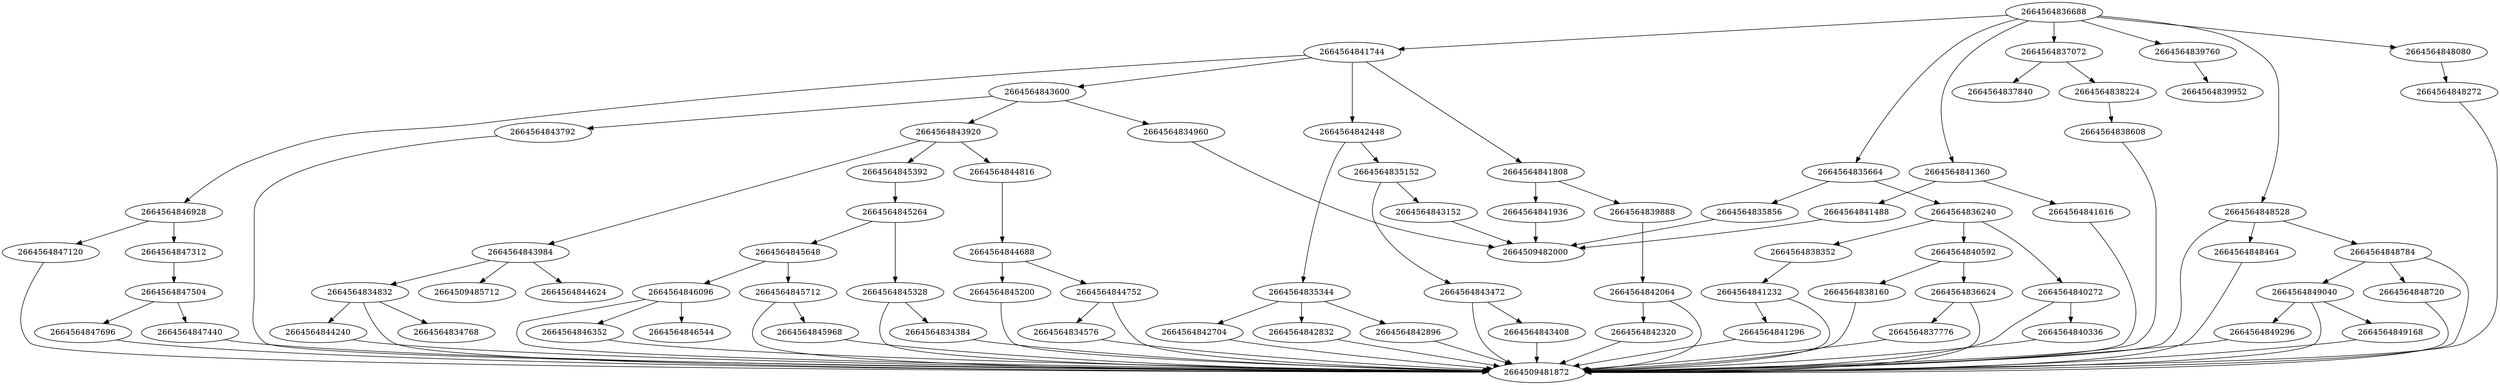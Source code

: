 strict digraph {
2664564835344 [type=Call];
2664564835856 [type=Name];
2664564839952 [type=Constant];
2664564841488 [type=Name];
2664564849168 [type=Name];
2664564846096 [type=Subscript];
2664564847120 [type=Name];
2664564834832 [type=Subscript];
2664509482000 [type=Store];
2664564847696 [type=Name];
2664564843600 [type=For];
2664564842064 [type=Attribute];
2664564834384 [type=Name];
2664564848720 [type=Name];
2664564844624 [type=Constant];
2664564845648 [type=Call];
2664564848272 [type=Name];
2664564848784 [type=Subscript];
2664564840592 [type=Call];
2664564844688 [type=Call];
2664564849296 [type=Name];
2664564845200 [type=Name];
2664564841616 [type=List];
2664564845712 [type=Attribute];
2664509485712 [type=Eq];
2664564834960 [type=Name];
2664564847312 [type=Expr];
2664564838608 [type=Name];
2664564842704 [type=Name];
2664564844240 [type=Name];
2664564844752 [type=Attribute];
2664564837072 [type=arguments];
2664564845264 [type=Call];
2664564836688 [type=FunctionDef];
2664509481872 [type=Load];
2664564843920 [type=If];
2664564841232 [type=Attribute];
2664564836624 [type=Attribute];
2664564844816 [type=Expr];
2664564845328 [type=Attribute];
2664564841744 [type=Try];
2664564838160 [type=Name];
2664564846352 [type=Name];
2664564834576 [type=Name];
2664564843792 [type=Name];
2664564842320 [type=Name];
2664564842832 [type=Name];
2664564835152 [type=Assign];
2664564835664 [type=Assign];
2664564846928 [type=ExceptHandler];
2664564847440 [type=Name];
2664564838224 [type=arg];
2664564839760 [type=Expr];
2664564848464 [type=Name];
2664564840272 [type=Attribute];
2664564841296 [type=Name];
2664564841808 [type=Assign];
2664564840336 [type=Name];
2664564848528 [type=Subscript];
2664564837776 [type=Name];
2664564845968 [type=Name];
2664564836240 [type=Call];
2664564849040 [type=Tuple];
2664564841360 [type=Assign];
2664564842896 [type=Name];
2664564847504 [type=Call];
2664564843408 [type=Name];
2664564846544 [type=Constant];
2664564834768 [type=Constant];
2664564843472 [type=List];
2664564839888 [type=Call];
2664564848080 [type=Return];
2664564842448 [type=If];
2664564843984 [type=Compare];
2664564838352 [type=keyword];
2664564837840 [type=arg];
2664564841936 [type=Name];
2664564843152 [type=Name];
2664564845392 [type=Expr];
2664564835344 -> 2664564842704;
2664564835344 -> 2664564842896;
2664564835344 -> 2664564842832;
2664564835856 -> 2664509482000;
2664564841488 -> 2664509482000;
2664564849168 -> 2664509481872;
2664564846096 -> 2664564846352;
2664564846096 -> 2664564846544;
2664564846096 -> 2664509481872;
2664564847120 -> 2664509481872;
2664564834832 -> 2664564844240;
2664564834832 -> 2664564834768;
2664564834832 -> 2664509481872;
2664564847696 -> 2664509481872;
2664564843600 -> 2664564834960;
2664564843600 -> 2664564843792;
2664564843600 -> 2664564843920;
2664564842064 -> 2664564842320;
2664564842064 -> 2664509481872;
2664564834384 -> 2664509481872;
2664564848720 -> 2664509481872;
2664564845648 -> 2664564845712;
2664564845648 -> 2664564846096;
2664564848272 -> 2664509481872;
2664564848784 -> 2664564848720;
2664564848784 -> 2664564849040;
2664564848784 -> 2664509481872;
2664564840592 -> 2664564836624;
2664564840592 -> 2664564838160;
2664564844688 -> 2664564844752;
2664564844688 -> 2664564845200;
2664564849296 -> 2664509481872;
2664564845200 -> 2664509481872;
2664564841616 -> 2664509481872;
2664564845712 -> 2664564845968;
2664564845712 -> 2664509481872;
2664564834960 -> 2664509482000;
2664564847312 -> 2664564847504;
2664564838608 -> 2664509481872;
2664564842704 -> 2664509481872;
2664564844240 -> 2664509481872;
2664564844752 -> 2664564834576;
2664564844752 -> 2664509481872;
2664564837072 -> 2664564837840;
2664564837072 -> 2664564838224;
2664564845264 -> 2664564845328;
2664564845264 -> 2664564845648;
2664564836688 -> 2664564837072;
2664564836688 -> 2664564839760;
2664564836688 -> 2664564835664;
2664564836688 -> 2664564841360;
2664564836688 -> 2664564841744;
2664564836688 -> 2664564848080;
2664564836688 -> 2664564848528;
2664564843920 -> 2664564843984;
2664564843920 -> 2664564844816;
2664564843920 -> 2664564845392;
2664564841232 -> 2664564841296;
2664564841232 -> 2664509481872;
2664564836624 -> 2664564837776;
2664564836624 -> 2664509481872;
2664564844816 -> 2664564844688;
2664564845328 -> 2664564834384;
2664564845328 -> 2664509481872;
2664564841744 -> 2664564841808;
2664564841744 -> 2664564842448;
2664564841744 -> 2664564843600;
2664564841744 -> 2664564846928;
2664564838160 -> 2664509481872;
2664564846352 -> 2664509481872;
2664564834576 -> 2664509481872;
2664564843792 -> 2664509481872;
2664564842320 -> 2664509481872;
2664564842832 -> 2664509481872;
2664564835152 -> 2664564843152;
2664564835152 -> 2664564843472;
2664564835664 -> 2664564835856;
2664564835664 -> 2664564836240;
2664564846928 -> 2664564847120;
2664564846928 -> 2664564847312;
2664564847440 -> 2664509481872;
2664564838224 -> 2664564838608;
2664564839760 -> 2664564839952;
2664564848464 -> 2664509481872;
2664564840272 -> 2664564840336;
2664564840272 -> 2664509481872;
2664564841296 -> 2664509481872;
2664564841808 -> 2664564841936;
2664564841808 -> 2664564839888;
2664564840336 -> 2664509481872;
2664564848528 -> 2664564848464;
2664564848528 -> 2664564848784;
2664564848528 -> 2664509481872;
2664564837776 -> 2664509481872;
2664564845968 -> 2664509481872;
2664564836240 -> 2664564840272;
2664564836240 -> 2664564840592;
2664564836240 -> 2664564838352;
2664564849040 -> 2664564849168;
2664564849040 -> 2664564849296;
2664564849040 -> 2664509481872;
2664564841360 -> 2664564841488;
2664564841360 -> 2664564841616;
2664564842896 -> 2664509481872;
2664564847504 -> 2664564847440;
2664564847504 -> 2664564847696;
2664564843408 -> 2664509481872;
2664564843472 -> 2664564843408;
2664564843472 -> 2664509481872;
2664564839888 -> 2664564842064;
2664564848080 -> 2664564848272;
2664564842448 -> 2664564835344;
2664564842448 -> 2664564835152;
2664564843984 -> 2664564834832;
2664564843984 -> 2664509485712;
2664564843984 -> 2664564844624;
2664564838352 -> 2664564841232;
2664564841936 -> 2664509482000;
2664564843152 -> 2664509482000;
2664564845392 -> 2664564845264;
}
